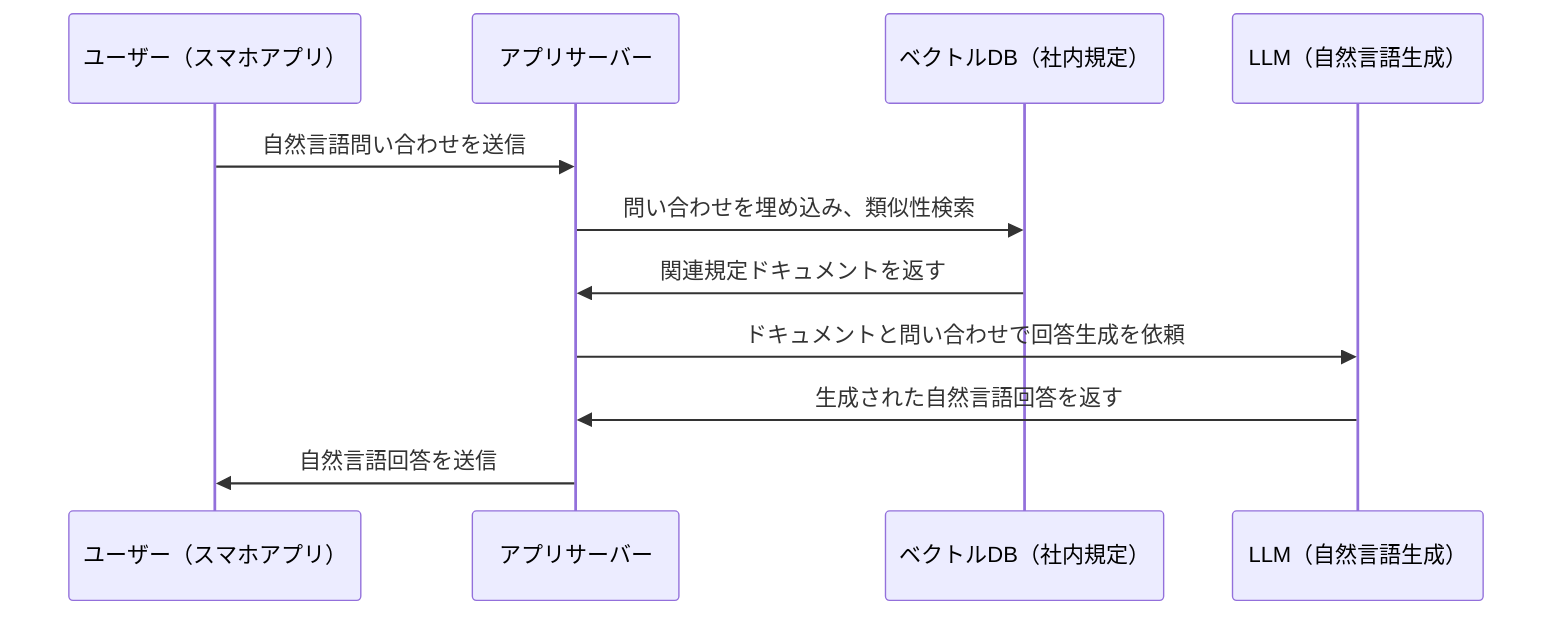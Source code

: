 sequenceDiagram
    participant User as ユーザー（スマホアプリ）
    participant AppServer as アプリサーバー
    participant VectorDB as ベクトルDB（社内規定）
    participant LLM as LLM（自然言語生成）

    User->>AppServer: 自然言語問い合わせを送信
    AppServer->>VectorDB: 問い合わせを埋め込み、類似性検索
    VectorDB->>AppServer: 関連規定ドキュメントを返す
    AppServer->>LLM: ドキュメントと問い合わせで回答生成を依頼
    LLM->>AppServer: 生成された自然言語回答を返す
    AppServer->>User: 自然言語回答を送信